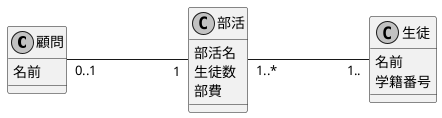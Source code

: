 @startuml class_diagram
' 多対多のクラス図の例

skinparam monochrome true
skinparam shadowing false

' クラスを定義
class 顧問{
    名前
}

class 部活{
  部活名
  生徒数
  部費
  
}

class 生徒{
    名前
    学籍番号
}

' 関係を定義 
left to right direction
顧問 "0..1" --- "1" 部活
部活 "1..*" --- "1.." 生徒

' umlの終了を宣言
@enduml